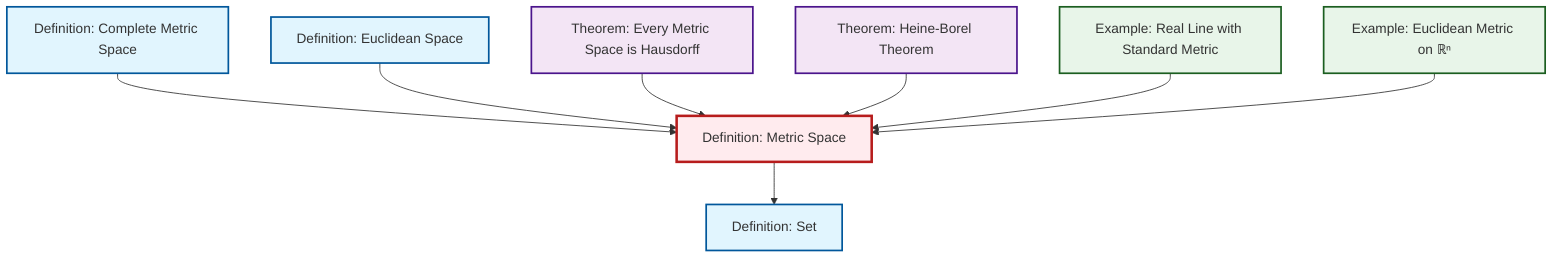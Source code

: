 graph TD
    classDef definition fill:#e1f5fe,stroke:#01579b,stroke-width:2px
    classDef theorem fill:#f3e5f5,stroke:#4a148c,stroke-width:2px
    classDef axiom fill:#fff3e0,stroke:#e65100,stroke-width:2px
    classDef example fill:#e8f5e9,stroke:#1b5e20,stroke-width:2px
    classDef current fill:#ffebee,stroke:#b71c1c,stroke-width:3px
    def-set["Definition: Set"]:::definition
    def-complete-metric-space["Definition: Complete Metric Space"]:::definition
    def-euclidean-space["Definition: Euclidean Space"]:::definition
    def-metric-space["Definition: Metric Space"]:::definition
    thm-heine-borel["Theorem: Heine-Borel Theorem"]:::theorem
    ex-euclidean-metric["Example: Euclidean Metric on ℝⁿ"]:::example
    ex-real-line-metric["Example: Real Line with Standard Metric"]:::example
    thm-metric-hausdorff["Theorem: Every Metric Space is Hausdorff"]:::theorem
    def-complete-metric-space --> def-metric-space
    def-metric-space --> def-set
    def-euclidean-space --> def-metric-space
    thm-metric-hausdorff --> def-metric-space
    thm-heine-borel --> def-metric-space
    ex-real-line-metric --> def-metric-space
    ex-euclidean-metric --> def-metric-space
    class def-metric-space current